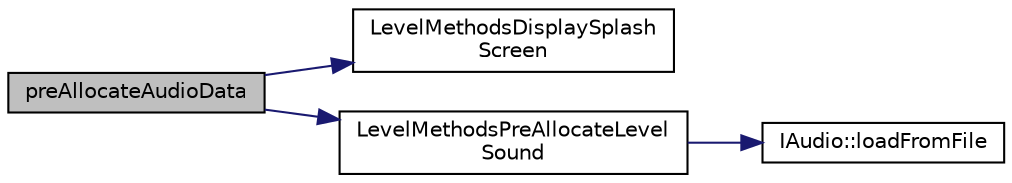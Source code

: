 digraph "preAllocateAudioData"
{
 // LATEX_PDF_SIZE
  edge [fontname="Helvetica",fontsize="10",labelfontname="Helvetica",labelfontsize="10"];
  node [fontname="Helvetica",fontsize="10",shape=record];
  rankdir="LR";
  Node1 [label="preAllocateAudioData",height=0.2,width=0.4,color="black", fillcolor="grey75", style="filled", fontcolor="black",tooltip=" "];
  Node1 -> Node2 [color="midnightblue",fontsize="10",style="solid",fontname="Helvetica"];
  Node2 [label="LevelMethodsDisplaySplash\lScreen",height=0.2,width=0.4,color="black", fillcolor="white", style="filled",URL="$_level_methods_8cpp.html#a3dd9a7c289fa589abd413d66ef4dca2b",tooltip=" "];
  Node1 -> Node3 [color="midnightblue",fontsize="10",style="solid",fontname="Helvetica"];
  Node3 [label="LevelMethodsPreAllocateLevel\lSound",height=0.2,width=0.4,color="black", fillcolor="white", style="filled",URL="$_level_methods_8cpp.html#afefc791375115cf8227b091f3d1cd9eb",tooltip=" "];
  Node3 -> Node4 [color="midnightblue",fontsize="10",style="solid",fontname="Helvetica"];
  Node4 [label="IAudio::loadFromFile",height=0.2,width=0.4,color="black", fillcolor="white", style="filled",URL="$class_i_audio.html#aad468d4ec06ff983ba35ef2e9a50d9e9",tooltip=" "];
}
